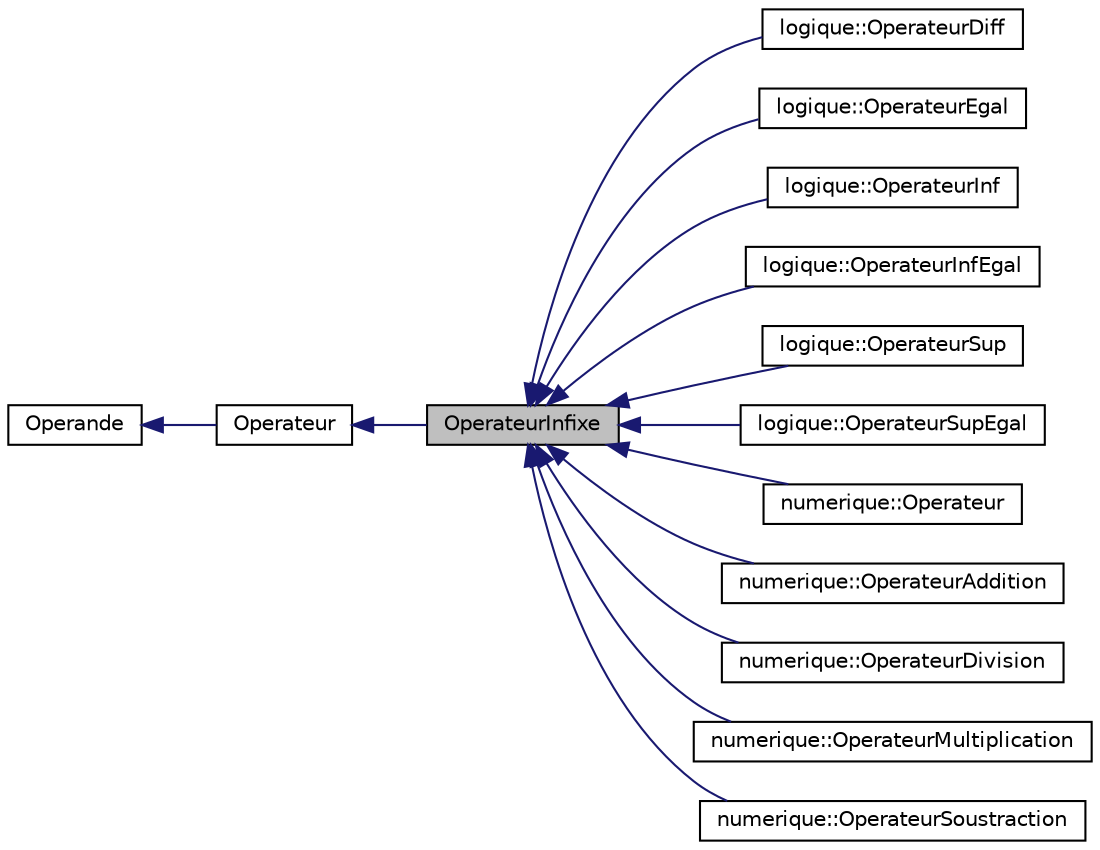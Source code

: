 digraph "OperateurInfixe"
{
  edge [fontname="Helvetica",fontsize="10",labelfontname="Helvetica",labelfontsize="10"];
  node [fontname="Helvetica",fontsize="10",shape=record];
  rankdir="LR";
  Node1 [label="OperateurInfixe",height=0.2,width=0.4,color="black", fillcolor="grey75", style="filled", fontcolor="black"];
  Node2 -> Node1 [dir="back",color="midnightblue",fontsize="10",style="solid",fontname="Helvetica"];
  Node2 [label="Operateur",height=0.2,width=0.4,color="black", fillcolor="white", style="filled",URL="$class_operateur.html",tooltip="classe la plus abstraite des opérateurs "];
  Node3 -> Node2 [dir="back",color="midnightblue",fontsize="10",style="solid",fontname="Helvetica"];
  Node3 [label="Operande",height=0.2,width=0.4,color="black", fillcolor="white", style="filled",URL="$class_operande.html"];
  Node1 -> Node4 [dir="back",color="midnightblue",fontsize="10",style="solid",fontname="Helvetica"];
  Node4 [label="logique::OperateurDiff",height=0.2,width=0.4,color="black", fillcolor="white", style="filled",URL="$classlogique_1_1_operateur_diff.html"];
  Node1 -> Node5 [dir="back",color="midnightblue",fontsize="10",style="solid",fontname="Helvetica"];
  Node5 [label="logique::OperateurEgal",height=0.2,width=0.4,color="black", fillcolor="white", style="filled",URL="$classlogique_1_1_operateur_egal.html"];
  Node1 -> Node6 [dir="back",color="midnightblue",fontsize="10",style="solid",fontname="Helvetica"];
  Node6 [label="logique::OperateurInf",height=0.2,width=0.4,color="black", fillcolor="white", style="filled",URL="$classlogique_1_1_operateur_inf.html"];
  Node1 -> Node7 [dir="back",color="midnightblue",fontsize="10",style="solid",fontname="Helvetica"];
  Node7 [label="logique::OperateurInfEgal",height=0.2,width=0.4,color="black", fillcolor="white", style="filled",URL="$classlogique_1_1_operateur_inf_egal.html"];
  Node1 -> Node8 [dir="back",color="midnightblue",fontsize="10",style="solid",fontname="Helvetica"];
  Node8 [label="logique::OperateurSup",height=0.2,width=0.4,color="black", fillcolor="white", style="filled",URL="$classlogique_1_1_operateur_sup.html"];
  Node1 -> Node9 [dir="back",color="midnightblue",fontsize="10",style="solid",fontname="Helvetica"];
  Node9 [label="logique::OperateurSupEgal",height=0.2,width=0.4,color="black", fillcolor="white", style="filled",URL="$classlogique_1_1_operateur_sup_egal.html"];
  Node1 -> Node10 [dir="back",color="midnightblue",fontsize="10",style="solid",fontname="Helvetica"];
  Node10 [label="numerique::Operateur",height=0.2,width=0.4,color="black", fillcolor="white", style="filled",URL="$classnumerique_1_1_operateur.html"];
  Node1 -> Node11 [dir="back",color="midnightblue",fontsize="10",style="solid",fontname="Helvetica"];
  Node11 [label="numerique::OperateurAddition",height=0.2,width=0.4,color="black", fillcolor="white", style="filled",URL="$classnumerique_1_1_operateur_addition.html"];
  Node1 -> Node12 [dir="back",color="midnightblue",fontsize="10",style="solid",fontname="Helvetica"];
  Node12 [label="numerique::OperateurDivision",height=0.2,width=0.4,color="black", fillcolor="white", style="filled",URL="$classnumerique_1_1_operateur_division.html"];
  Node1 -> Node13 [dir="back",color="midnightblue",fontsize="10",style="solid",fontname="Helvetica"];
  Node13 [label="numerique::OperateurMultiplication",height=0.2,width=0.4,color="black", fillcolor="white", style="filled",URL="$classnumerique_1_1_operateur_multiplication.html"];
  Node1 -> Node14 [dir="back",color="midnightblue",fontsize="10",style="solid",fontname="Helvetica"];
  Node14 [label="numerique::OperateurSoustraction",height=0.2,width=0.4,color="black", fillcolor="white", style="filled",URL="$classnumerique_1_1_operateur_soustraction.html"];
}
